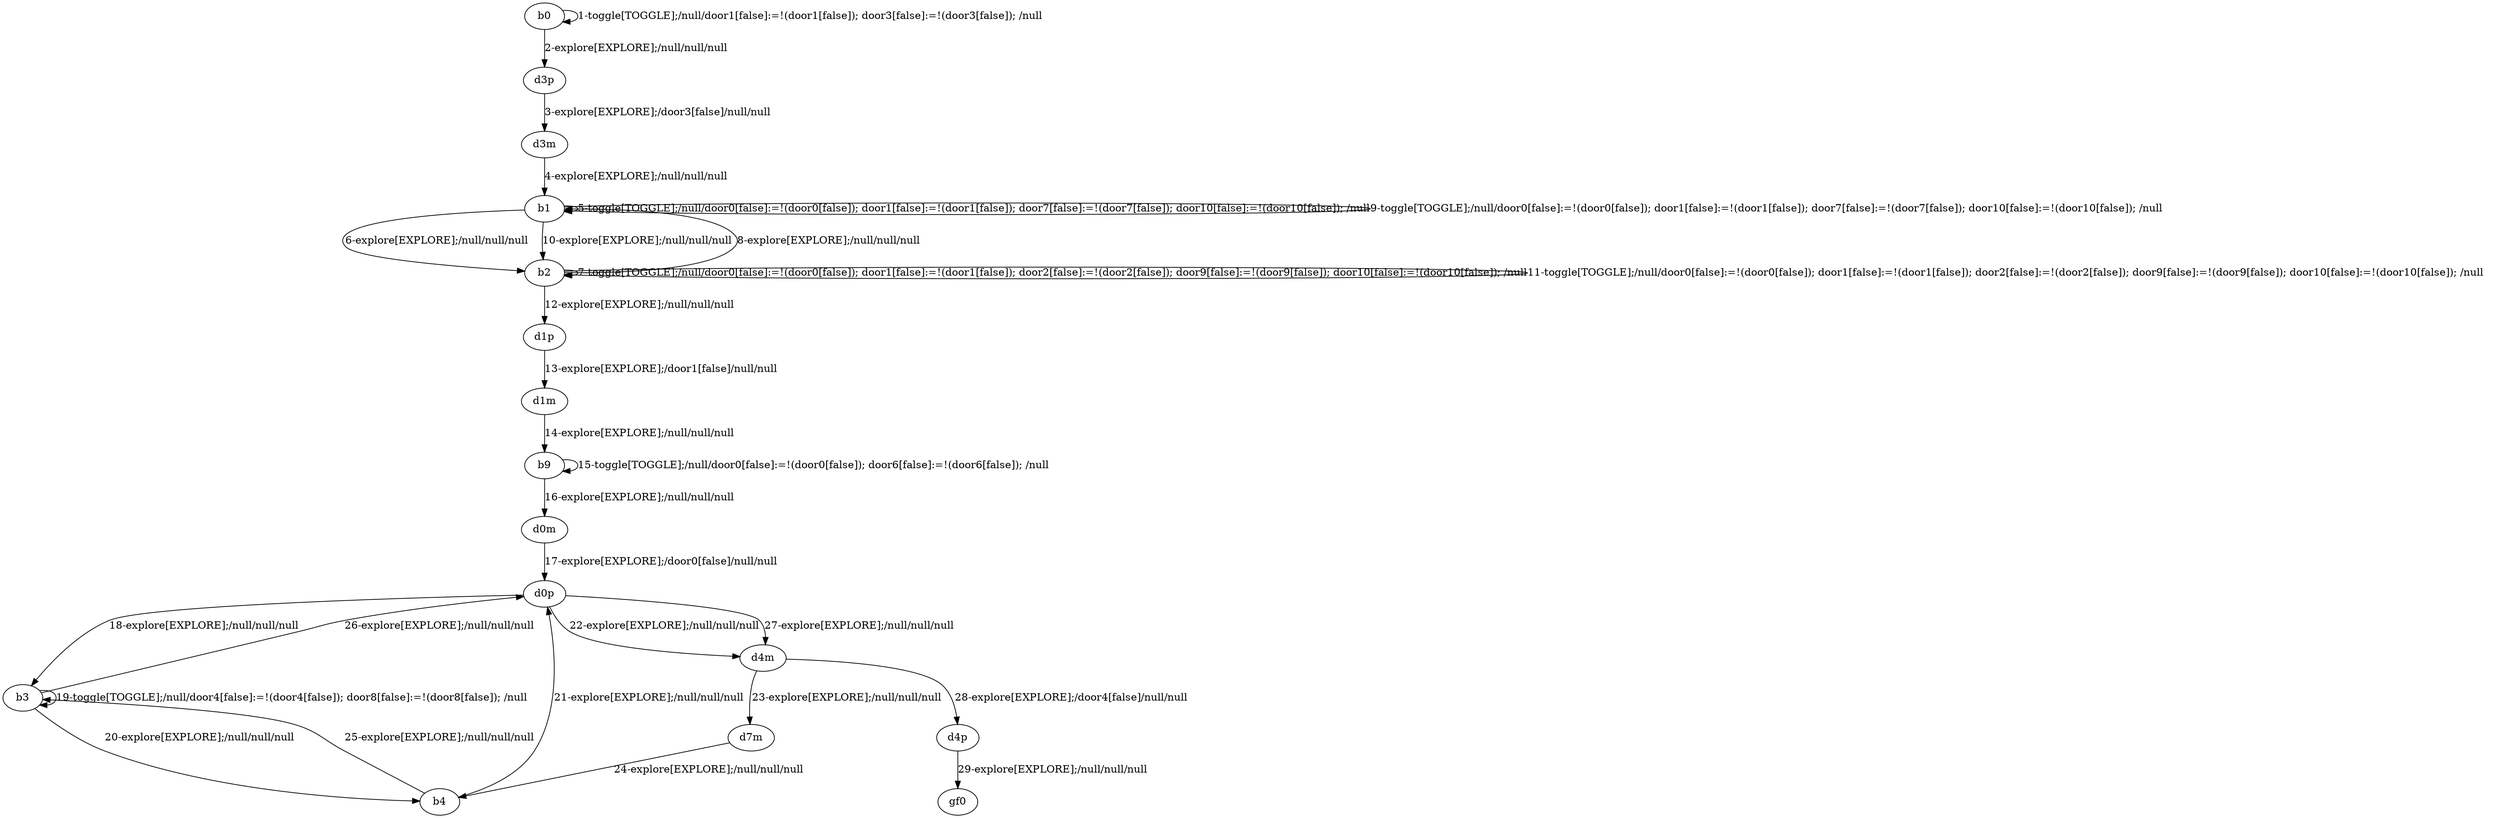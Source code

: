 digraph g {
"b0" -> "b0" [label = "1-toggle[TOGGLE];/null/door1[false]:=!(door1[false]); door3[false]:=!(door3[false]); /null"];
"b0" -> "d3p" [label = "2-explore[EXPLORE];/null/null/null"];
"d3p" -> "d3m" [label = "3-explore[EXPLORE];/door3[false]/null/null"];
"d3m" -> "b1" [label = "4-explore[EXPLORE];/null/null/null"];
"b1" -> "b1" [label = "5-toggle[TOGGLE];/null/door0[false]:=!(door0[false]); door1[false]:=!(door1[false]); door7[false]:=!(door7[false]); door10[false]:=!(door10[false]); /null"];
"b1" -> "b2" [label = "6-explore[EXPLORE];/null/null/null"];
"b2" -> "b2" [label = "7-toggle[TOGGLE];/null/door0[false]:=!(door0[false]); door1[false]:=!(door1[false]); door2[false]:=!(door2[false]); door9[false]:=!(door9[false]); door10[false]:=!(door10[false]); /null"];
"b2" -> "b1" [label = "8-explore[EXPLORE];/null/null/null"];
"b1" -> "b1" [label = "9-toggle[TOGGLE];/null/door0[false]:=!(door0[false]); door1[false]:=!(door1[false]); door7[false]:=!(door7[false]); door10[false]:=!(door10[false]); /null"];
"b1" -> "b2" [label = "10-explore[EXPLORE];/null/null/null"];
"b2" -> "b2" [label = "11-toggle[TOGGLE];/null/door0[false]:=!(door0[false]); door1[false]:=!(door1[false]); door2[false]:=!(door2[false]); door9[false]:=!(door9[false]); door10[false]:=!(door10[false]); /null"];
"b2" -> "d1p" [label = "12-explore[EXPLORE];/null/null/null"];
"d1p" -> "d1m" [label = "13-explore[EXPLORE];/door1[false]/null/null"];
"d1m" -> "b9" [label = "14-explore[EXPLORE];/null/null/null"];
"b9" -> "b9" [label = "15-toggle[TOGGLE];/null/door0[false]:=!(door0[false]); door6[false]:=!(door6[false]); /null"];
"b9" -> "d0m" [label = "16-explore[EXPLORE];/null/null/null"];
"d0m" -> "d0p" [label = "17-explore[EXPLORE];/door0[false]/null/null"];
"d0p" -> "b3" [label = "18-explore[EXPLORE];/null/null/null"];
"b3" -> "b3" [label = "19-toggle[TOGGLE];/null/door4[false]:=!(door4[false]); door8[false]:=!(door8[false]); /null"];
"b3" -> "b4" [label = "20-explore[EXPLORE];/null/null/null"];
"b4" -> "d0p" [label = "21-explore[EXPLORE];/null/null/null"];
"d0p" -> "d4m" [label = "22-explore[EXPLORE];/null/null/null"];
"d4m" -> "d7m" [label = "23-explore[EXPLORE];/null/null/null"];
"d7m" -> "b4" [label = "24-explore[EXPLORE];/null/null/null"];
"b4" -> "b3" [label = "25-explore[EXPLORE];/null/null/null"];
"b3" -> "d0p" [label = "26-explore[EXPLORE];/null/null/null"];
"d0p" -> "d4m" [label = "27-explore[EXPLORE];/null/null/null"];
"d4m" -> "d4p" [label = "28-explore[EXPLORE];/door4[false]/null/null"];
"d4p" -> "gf0" [label = "29-explore[EXPLORE];/null/null/null"];
}